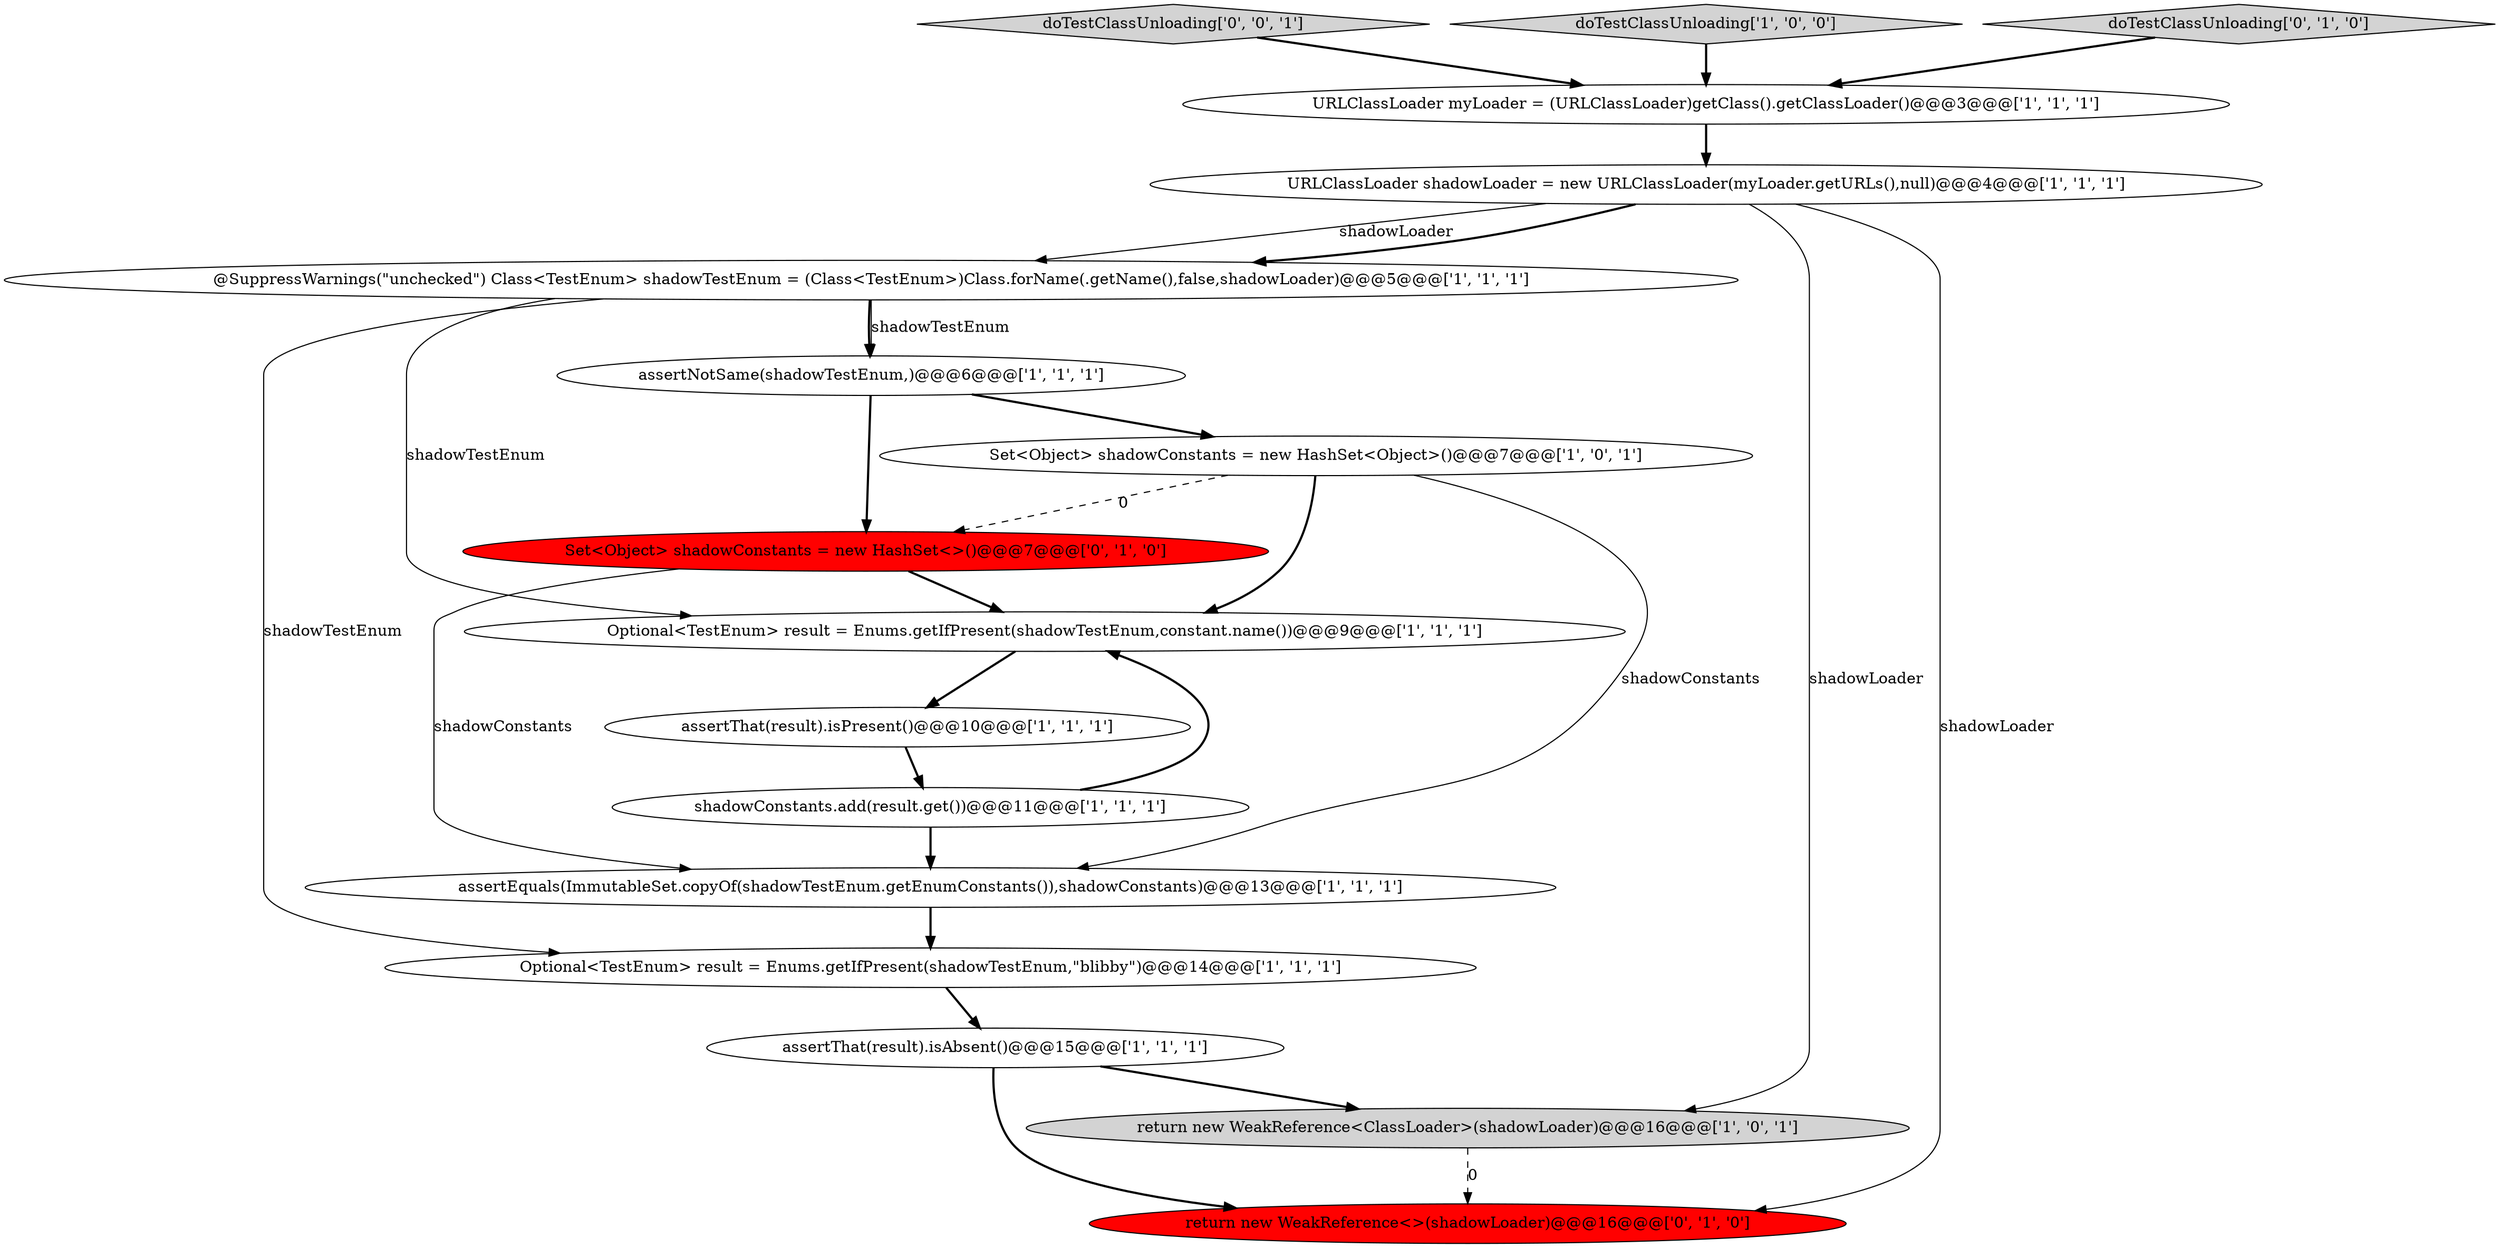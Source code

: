 digraph {
16 [style = filled, label = "doTestClassUnloading['0', '0', '1']", fillcolor = lightgray, shape = diamond image = "AAA0AAABBB3BBB"];
5 [style = filled, label = "doTestClassUnloading['1', '0', '0']", fillcolor = lightgray, shape = diamond image = "AAA0AAABBB1BBB"];
3 [style = filled, label = "shadowConstants.add(result.get())@@@11@@@['1', '1', '1']", fillcolor = white, shape = ellipse image = "AAA0AAABBB1BBB"];
6 [style = filled, label = "assertNotSame(shadowTestEnum,)@@@6@@@['1', '1', '1']", fillcolor = white, shape = ellipse image = "AAA0AAABBB1BBB"];
2 [style = filled, label = "Set<Object> shadowConstants = new HashSet<Object>()@@@7@@@['1', '0', '1']", fillcolor = white, shape = ellipse image = "AAA0AAABBB1BBB"];
9 [style = filled, label = "assertThat(result).isAbsent()@@@15@@@['1', '1', '1']", fillcolor = white, shape = ellipse image = "AAA0AAABBB1BBB"];
15 [style = filled, label = "doTestClassUnloading['0', '1', '0']", fillcolor = lightgray, shape = diamond image = "AAA0AAABBB2BBB"];
7 [style = filled, label = "assertThat(result).isPresent()@@@10@@@['1', '1', '1']", fillcolor = white, shape = ellipse image = "AAA0AAABBB1BBB"];
11 [style = filled, label = "assertEquals(ImmutableSet.copyOf(shadowTestEnum.getEnumConstants()),shadowConstants)@@@13@@@['1', '1', '1']", fillcolor = white, shape = ellipse image = "AAA0AAABBB1BBB"];
8 [style = filled, label = "URLClassLoader myLoader = (URLClassLoader)getClass().getClassLoader()@@@3@@@['1', '1', '1']", fillcolor = white, shape = ellipse image = "AAA0AAABBB1BBB"];
10 [style = filled, label = "Optional<TestEnum> result = Enums.getIfPresent(shadowTestEnum,constant.name())@@@9@@@['1', '1', '1']", fillcolor = white, shape = ellipse image = "AAA0AAABBB1BBB"];
12 [style = filled, label = "Optional<TestEnum> result = Enums.getIfPresent(shadowTestEnum,\"blibby\")@@@14@@@['1', '1', '1']", fillcolor = white, shape = ellipse image = "AAA0AAABBB1BBB"];
0 [style = filled, label = "@SuppressWarnings(\"unchecked\") Class<TestEnum> shadowTestEnum = (Class<TestEnum>)Class.forName(.getName(),false,shadowLoader)@@@5@@@['1', '1', '1']", fillcolor = white, shape = ellipse image = "AAA0AAABBB1BBB"];
1 [style = filled, label = "URLClassLoader shadowLoader = new URLClassLoader(myLoader.getURLs(),null)@@@4@@@['1', '1', '1']", fillcolor = white, shape = ellipse image = "AAA0AAABBB1BBB"];
13 [style = filled, label = "return new WeakReference<>(shadowLoader)@@@16@@@['0', '1', '0']", fillcolor = red, shape = ellipse image = "AAA1AAABBB2BBB"];
14 [style = filled, label = "Set<Object> shadowConstants = new HashSet<>()@@@7@@@['0', '1', '0']", fillcolor = red, shape = ellipse image = "AAA1AAABBB2BBB"];
4 [style = filled, label = "return new WeakReference<ClassLoader>(shadowLoader)@@@16@@@['1', '0', '1']", fillcolor = lightgray, shape = ellipse image = "AAA0AAABBB1BBB"];
5->8 [style = bold, label=""];
1->0 [style = solid, label="shadowLoader"];
0->12 [style = solid, label="shadowTestEnum"];
16->8 [style = bold, label=""];
0->6 [style = bold, label=""];
9->4 [style = bold, label=""];
14->11 [style = solid, label="shadowConstants"];
3->11 [style = bold, label=""];
14->10 [style = bold, label=""];
11->12 [style = bold, label=""];
1->0 [style = bold, label=""];
2->10 [style = bold, label=""];
12->9 [style = bold, label=""];
10->7 [style = bold, label=""];
1->4 [style = solid, label="shadowLoader"];
7->3 [style = bold, label=""];
6->2 [style = bold, label=""];
6->14 [style = bold, label=""];
1->13 [style = solid, label="shadowLoader"];
8->1 [style = bold, label=""];
3->10 [style = bold, label=""];
2->14 [style = dashed, label="0"];
0->6 [style = solid, label="shadowTestEnum"];
0->10 [style = solid, label="shadowTestEnum"];
4->13 [style = dashed, label="0"];
15->8 [style = bold, label=""];
2->11 [style = solid, label="shadowConstants"];
9->13 [style = bold, label=""];
}
